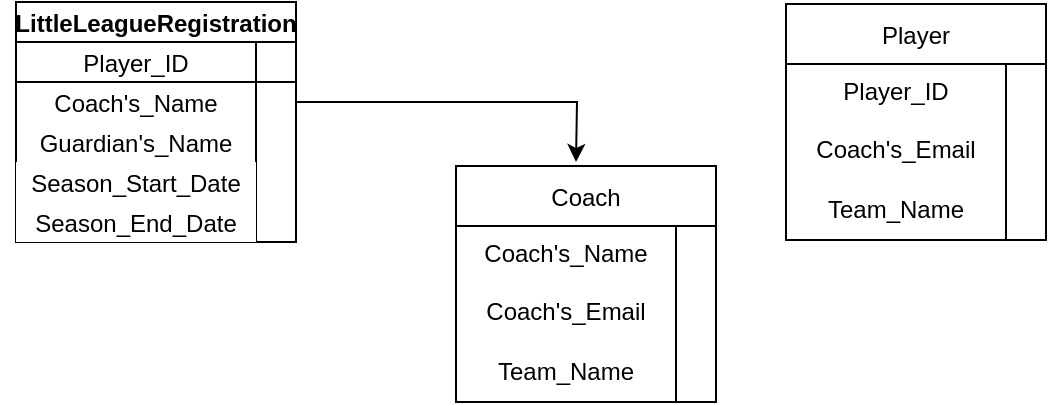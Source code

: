 <mxfile version="21.2.1" type="github">
  <diagram id="R2lEEEUBdFMjLlhIrx00" name="Page-1">
    <mxGraphModel dx="1393" dy="758" grid="1" gridSize="10" guides="1" tooltips="1" connect="1" arrows="1" fold="1" page="1" pageScale="1" pageWidth="850" pageHeight="1100" math="0" shadow="0" extFonts="Permanent Marker^https://fonts.googleapis.com/css?family=Permanent+Marker">
      <root>
        <mxCell id="0" />
        <mxCell id="1" parent="0" />
        <mxCell id="C-vyLk0tnHw3VtMMgP7b-23" value="LittleLeagueRegistration" style="shape=table;startSize=20;container=1;collapsible=1;childLayout=tableLayout;fixedRows=1;rowLines=0;fontStyle=1;align=center;resizeLast=1;" parent="1" vertex="1">
          <mxGeometry x="40" y="120" width="140" height="120" as="geometry" />
        </mxCell>
        <mxCell id="C-vyLk0tnHw3VtMMgP7b-24" value="" style="shape=partialRectangle;collapsible=0;dropTarget=0;pointerEvents=0;fillColor=none;points=[[0,0.5],[1,0.5]];portConstraint=eastwest;top=0;left=0;right=0;bottom=1;" parent="C-vyLk0tnHw3VtMMgP7b-23" vertex="1">
          <mxGeometry y="20" width="140" height="20" as="geometry" />
        </mxCell>
        <mxCell id="C-vyLk0tnHw3VtMMgP7b-25" value="Player_ID" style="shape=partialRectangle;overflow=hidden;connectable=0;fillColor=none;top=0;left=0;bottom=0;right=0;fontStyle=0;" parent="C-vyLk0tnHw3VtMMgP7b-24" vertex="1">
          <mxGeometry width="120" height="20" as="geometry">
            <mxRectangle width="120" height="20" as="alternateBounds" />
          </mxGeometry>
        </mxCell>
        <mxCell id="C-vyLk0tnHw3VtMMgP7b-26" value="" style="shape=partialRectangle;overflow=hidden;connectable=1;fillColor=none;top=0;left=0;bottom=0;right=0;align=center;spacingLeft=6;fontStyle=0;movable=1;resizable=1;rotatable=1;deletable=1;editable=1;locked=0;" parent="C-vyLk0tnHw3VtMMgP7b-24" vertex="1">
          <mxGeometry x="120" width="20" height="20" as="geometry">
            <mxRectangle width="20" height="20" as="alternateBounds" />
          </mxGeometry>
        </mxCell>
        <mxCell id="C-vyLk0tnHw3VtMMgP7b-27" value="" style="shape=partialRectangle;collapsible=0;dropTarget=0;pointerEvents=0;fillColor=none;points=[[0,0.5],[1,0.5]];portConstraint=eastwest;top=0;left=0;right=0;bottom=0;" parent="C-vyLk0tnHw3VtMMgP7b-23" vertex="1">
          <mxGeometry y="40" width="140" height="20" as="geometry" />
        </mxCell>
        <mxCell id="C-vyLk0tnHw3VtMMgP7b-28" value="Coach&#39;s_Name" style="shape=partialRectangle;overflow=hidden;connectable=0;fillColor=none;top=0;left=0;bottom=0;right=0;" parent="C-vyLk0tnHw3VtMMgP7b-27" vertex="1">
          <mxGeometry width="120" height="20" as="geometry">
            <mxRectangle width="120" height="20" as="alternateBounds" />
          </mxGeometry>
        </mxCell>
        <mxCell id="C-vyLk0tnHw3VtMMgP7b-29" value="" style="shape=partialRectangle;overflow=hidden;connectable=0;fillColor=none;top=0;left=0;bottom=0;right=0;align=left;spacingLeft=6;" parent="C-vyLk0tnHw3VtMMgP7b-27" vertex="1">
          <mxGeometry x="120" width="20" height="20" as="geometry">
            <mxRectangle width="20" height="20" as="alternateBounds" />
          </mxGeometry>
        </mxCell>
        <mxCell id="vaBw3bG3J3TwEu9WAiZt-2" style="shape=partialRectangle;collapsible=0;dropTarget=0;pointerEvents=0;fillColor=none;points=[[0,0.5],[1,0.5]];portConstraint=eastwest;top=0;left=0;right=0;bottom=0;" vertex="1" parent="C-vyLk0tnHw3VtMMgP7b-23">
          <mxGeometry y="60" width="140" height="20" as="geometry" />
        </mxCell>
        <mxCell id="vaBw3bG3J3TwEu9WAiZt-3" value="Guardian&#39;s_Name" style="shape=partialRectangle;overflow=hidden;connectable=0;fillColor=none;top=0;left=0;bottom=0;right=0;" vertex="1" parent="vaBw3bG3J3TwEu9WAiZt-2">
          <mxGeometry width="120" height="20" as="geometry">
            <mxRectangle width="120" height="20" as="alternateBounds" />
          </mxGeometry>
        </mxCell>
        <mxCell id="vaBw3bG3J3TwEu9WAiZt-4" style="shape=partialRectangle;overflow=hidden;connectable=0;fillColor=none;top=0;left=0;bottom=0;right=0;align=left;spacingLeft=6;" vertex="1" parent="vaBw3bG3J3TwEu9WAiZt-2">
          <mxGeometry x="120" width="20" height="20" as="geometry">
            <mxRectangle width="20" height="20" as="alternateBounds" />
          </mxGeometry>
        </mxCell>
        <mxCell id="vaBw3bG3J3TwEu9WAiZt-5" style="shape=partialRectangle;collapsible=0;dropTarget=0;pointerEvents=0;fillColor=none;points=[[0,0.5],[1,0.5]];portConstraint=eastwest;top=0;left=0;right=0;bottom=0;" vertex="1" parent="C-vyLk0tnHw3VtMMgP7b-23">
          <mxGeometry y="80" width="140" height="20" as="geometry" />
        </mxCell>
        <mxCell id="vaBw3bG3J3TwEu9WAiZt-6" value="Season_Start_Date" style="shape=partialRectangle;overflow=hidden;connectable=1;top=0;left=0;bottom=0;right=0;movable=1;resizable=1;rotatable=1;deletable=1;editable=1;locked=0;strokeColor=default;strokeWidth=15;" vertex="1" parent="vaBw3bG3J3TwEu9WAiZt-5">
          <mxGeometry width="120" height="20" as="geometry">
            <mxRectangle width="120" height="20" as="alternateBounds" />
          </mxGeometry>
        </mxCell>
        <mxCell id="vaBw3bG3J3TwEu9WAiZt-7" style="shape=partialRectangle;overflow=hidden;connectable=0;fillColor=none;top=0;left=0;bottom=0;right=0;align=left;spacingLeft=6;" vertex="1" parent="vaBw3bG3J3TwEu9WAiZt-5">
          <mxGeometry x="120" width="20" height="20" as="geometry">
            <mxRectangle width="20" height="20" as="alternateBounds" />
          </mxGeometry>
        </mxCell>
        <mxCell id="vaBw3bG3J3TwEu9WAiZt-43" style="shape=partialRectangle;collapsible=0;dropTarget=0;pointerEvents=0;fillColor=none;points=[[0,0.5],[1,0.5]];portConstraint=eastwest;top=0;left=0;right=0;bottom=0;" vertex="1" parent="C-vyLk0tnHw3VtMMgP7b-23">
          <mxGeometry y="100" width="140" height="20" as="geometry" />
        </mxCell>
        <mxCell id="vaBw3bG3J3TwEu9WAiZt-44" value="Season_End_Date" style="shape=partialRectangle;overflow=hidden;connectable=1;top=0;left=0;bottom=0;right=0;movable=1;resizable=1;rotatable=1;deletable=1;editable=1;locked=0;strokeColor=default;strokeWidth=15;" vertex="1" parent="vaBw3bG3J3TwEu9WAiZt-43">
          <mxGeometry width="120" height="20" as="geometry">
            <mxRectangle width="120" height="20" as="alternateBounds" />
          </mxGeometry>
        </mxCell>
        <mxCell id="vaBw3bG3J3TwEu9WAiZt-45" style="shape=partialRectangle;overflow=hidden;connectable=0;fillColor=none;top=0;left=0;bottom=0;right=0;align=left;spacingLeft=6;" vertex="1" parent="vaBw3bG3J3TwEu9WAiZt-43">
          <mxGeometry x="120" width="20" height="20" as="geometry">
            <mxRectangle width="20" height="20" as="alternateBounds" />
          </mxGeometry>
        </mxCell>
        <mxCell id="vaBw3bG3J3TwEu9WAiZt-46" style="edgeStyle=orthogonalEdgeStyle;rounded=0;orthogonalLoop=1;jettySize=auto;html=1;exitX=1;exitY=0.5;exitDx=0;exitDy=0;" edge="1" parent="C-vyLk0tnHw3VtMMgP7b-23" source="vaBw3bG3J3TwEu9WAiZt-2" target="vaBw3bG3J3TwEu9WAiZt-2">
          <mxGeometry relative="1" as="geometry" />
        </mxCell>
        <mxCell id="vaBw3bG3J3TwEu9WAiZt-53" style="edgeStyle=orthogonalEdgeStyle;rounded=0;orthogonalLoop=1;jettySize=auto;html=1;exitX=1;exitY=0.5;exitDx=0;exitDy=0;" edge="1" parent="1" source="C-vyLk0tnHw3VtMMgP7b-27">
          <mxGeometry relative="1" as="geometry">
            <mxPoint x="320" y="200" as="targetPoint" />
          </mxGeometry>
        </mxCell>
        <mxCell id="vaBw3bG3J3TwEu9WAiZt-54" value="Coach" style="shape=table;startSize=30;container=1;collapsible=0;childLayout=tableLayout;fixedRows=1;rowLines=0;fontStyle=0;strokeColor=default;fontSize=12;" vertex="1" parent="1">
          <mxGeometry x="260" y="202" width="130" height="118" as="geometry" />
        </mxCell>
        <mxCell id="vaBw3bG3J3TwEu9WAiZt-55" value="" style="shape=tableRow;horizontal=0;startSize=0;swimlaneHead=0;swimlaneBody=0;top=0;left=0;bottom=0;right=0;collapsible=0;dropTarget=0;fillColor=none;points=[[0,0.5],[1,0.5]];portConstraint=eastwest;strokeColor=inherit;fontSize=16;" vertex="1" parent="vaBw3bG3J3TwEu9WAiZt-54">
          <mxGeometry y="30" width="130" height="28" as="geometry" />
        </mxCell>
        <mxCell id="vaBw3bG3J3TwEu9WAiZt-56" value="Coach&lt;font style=&quot;font-size: 12px;&quot;&gt;&#39;&lt;/font&gt;s_Name" style="shape=partialRectangle;html=1;whiteSpace=wrap;connectable=0;fillColor=none;top=0;left=0;bottom=0;right=0;overflow=hidden;pointerEvents=1;strokeColor=inherit;fontSize=12;" vertex="1" parent="vaBw3bG3J3TwEu9WAiZt-55">
          <mxGeometry width="110" height="28" as="geometry">
            <mxRectangle width="110" height="28" as="alternateBounds" />
          </mxGeometry>
        </mxCell>
        <mxCell id="vaBw3bG3J3TwEu9WAiZt-57" value="" style="shape=partialRectangle;html=1;whiteSpace=wrap;connectable=0;fillColor=none;top=0;left=0;bottom=0;right=0;align=left;spacingLeft=6;overflow=hidden;strokeColor=inherit;fontSize=14;" vertex="1" parent="vaBw3bG3J3TwEu9WAiZt-55">
          <mxGeometry x="110" width="20" height="28" as="geometry">
            <mxRectangle width="20" height="28" as="alternateBounds" />
          </mxGeometry>
        </mxCell>
        <mxCell id="vaBw3bG3J3TwEu9WAiZt-58" value="" style="shape=tableRow;horizontal=0;startSize=0;swimlaneHead=0;swimlaneBody=0;top=0;left=0;bottom=0;right=0;collapsible=0;dropTarget=0;fillColor=none;points=[[0,0.5],[1,0.5]];portConstraint=eastwest;strokeColor=inherit;fontSize=16;" vertex="1" parent="vaBw3bG3J3TwEu9WAiZt-54">
          <mxGeometry y="58" width="130" height="30" as="geometry" />
        </mxCell>
        <mxCell id="vaBw3bG3J3TwEu9WAiZt-59" value="Coach&#39;s_Email" style="shape=partialRectangle;html=1;whiteSpace=wrap;connectable=0;fillColor=none;top=0;left=0;bottom=0;right=0;overflow=hidden;strokeColor=inherit;fontSize=12;" vertex="1" parent="vaBw3bG3J3TwEu9WAiZt-58">
          <mxGeometry width="110" height="30" as="geometry">
            <mxRectangle width="110" height="30" as="alternateBounds" />
          </mxGeometry>
        </mxCell>
        <mxCell id="vaBw3bG3J3TwEu9WAiZt-60" value="" style="shape=partialRectangle;html=1;whiteSpace=wrap;connectable=0;fillColor=none;top=0;left=0;bottom=0;right=0;align=left;spacingLeft=6;overflow=hidden;strokeColor=inherit;fontSize=14;" vertex="1" parent="vaBw3bG3J3TwEu9WAiZt-58">
          <mxGeometry x="110" width="20" height="30" as="geometry">
            <mxRectangle width="20" height="30" as="alternateBounds" />
          </mxGeometry>
        </mxCell>
        <mxCell id="vaBw3bG3J3TwEu9WAiZt-61" value="" style="shape=tableRow;horizontal=0;startSize=0;swimlaneHead=0;swimlaneBody=0;top=0;left=0;bottom=0;right=0;collapsible=0;dropTarget=0;fillColor=none;points=[[0,0.5],[1,0.5]];portConstraint=eastwest;strokeColor=inherit;fontSize=16;" vertex="1" parent="vaBw3bG3J3TwEu9WAiZt-54">
          <mxGeometry y="88" width="130" height="30" as="geometry" />
        </mxCell>
        <mxCell id="vaBw3bG3J3TwEu9WAiZt-62" value="Team_Name" style="shape=partialRectangle;html=1;whiteSpace=wrap;connectable=0;fillColor=none;top=0;left=0;bottom=0;right=0;overflow=hidden;strokeColor=inherit;fontSize=12;" vertex="1" parent="vaBw3bG3J3TwEu9WAiZt-61">
          <mxGeometry width="110" height="30" as="geometry">
            <mxRectangle width="110" height="30" as="alternateBounds" />
          </mxGeometry>
        </mxCell>
        <mxCell id="vaBw3bG3J3TwEu9WAiZt-63" value="" style="shape=partialRectangle;html=1;whiteSpace=wrap;connectable=0;fillColor=none;top=0;left=0;bottom=0;right=0;align=left;spacingLeft=6;overflow=hidden;strokeColor=inherit;fontSize=14;" vertex="1" parent="vaBw3bG3J3TwEu9WAiZt-61">
          <mxGeometry x="110" width="20" height="30" as="geometry">
            <mxRectangle width="20" height="30" as="alternateBounds" />
          </mxGeometry>
        </mxCell>
        <mxCell id="vaBw3bG3J3TwEu9WAiZt-64" value="Player" style="shape=table;startSize=30;container=1;collapsible=0;childLayout=tableLayout;fixedRows=1;rowLines=0;fontStyle=0;strokeColor=default;fontSize=12;" vertex="1" parent="1">
          <mxGeometry x="425" y="121" width="130" height="118" as="geometry" />
        </mxCell>
        <mxCell id="vaBw3bG3J3TwEu9WAiZt-65" value="" style="shape=tableRow;horizontal=0;startSize=0;swimlaneHead=0;swimlaneBody=0;top=0;left=0;bottom=0;right=0;collapsible=0;dropTarget=0;fillColor=none;points=[[0,0.5],[1,0.5]];portConstraint=eastwest;strokeColor=inherit;fontSize=16;" vertex="1" parent="vaBw3bG3J3TwEu9WAiZt-64">
          <mxGeometry y="30" width="130" height="28" as="geometry" />
        </mxCell>
        <mxCell id="vaBw3bG3J3TwEu9WAiZt-66" value="&lt;font style=&quot;font-size: 12px;&quot;&gt;Player_ID&lt;/font&gt;" style="shape=partialRectangle;html=1;whiteSpace=wrap;connectable=0;fillColor=none;top=0;left=0;bottom=0;right=0;overflow=hidden;pointerEvents=1;strokeColor=inherit;fontSize=12;" vertex="1" parent="vaBw3bG3J3TwEu9WAiZt-65">
          <mxGeometry width="110" height="28" as="geometry">
            <mxRectangle width="110" height="28" as="alternateBounds" />
          </mxGeometry>
        </mxCell>
        <mxCell id="vaBw3bG3J3TwEu9WAiZt-67" value="" style="shape=partialRectangle;html=1;whiteSpace=wrap;connectable=0;fillColor=none;top=0;left=0;bottom=0;right=0;align=left;spacingLeft=6;overflow=hidden;strokeColor=inherit;fontSize=14;" vertex="1" parent="vaBw3bG3J3TwEu9WAiZt-65">
          <mxGeometry x="110" width="20" height="28" as="geometry">
            <mxRectangle width="20" height="28" as="alternateBounds" />
          </mxGeometry>
        </mxCell>
        <mxCell id="vaBw3bG3J3TwEu9WAiZt-68" value="" style="shape=tableRow;horizontal=0;startSize=0;swimlaneHead=0;swimlaneBody=0;top=0;left=0;bottom=0;right=0;collapsible=0;dropTarget=0;fillColor=none;points=[[0,0.5],[1,0.5]];portConstraint=eastwest;strokeColor=inherit;fontSize=16;" vertex="1" parent="vaBw3bG3J3TwEu9WAiZt-64">
          <mxGeometry y="58" width="130" height="30" as="geometry" />
        </mxCell>
        <mxCell id="vaBw3bG3J3TwEu9WAiZt-69" value="Coach&#39;s_Email" style="shape=partialRectangle;html=1;whiteSpace=wrap;connectable=0;fillColor=none;top=0;left=0;bottom=0;right=0;overflow=hidden;strokeColor=inherit;fontSize=12;" vertex="1" parent="vaBw3bG3J3TwEu9WAiZt-68">
          <mxGeometry width="110" height="30" as="geometry">
            <mxRectangle width="110" height="30" as="alternateBounds" />
          </mxGeometry>
        </mxCell>
        <mxCell id="vaBw3bG3J3TwEu9WAiZt-70" value="" style="shape=partialRectangle;html=1;whiteSpace=wrap;connectable=0;fillColor=none;top=0;left=0;bottom=0;right=0;align=left;spacingLeft=6;overflow=hidden;strokeColor=inherit;fontSize=14;" vertex="1" parent="vaBw3bG3J3TwEu9WAiZt-68">
          <mxGeometry x="110" width="20" height="30" as="geometry">
            <mxRectangle width="20" height="30" as="alternateBounds" />
          </mxGeometry>
        </mxCell>
        <mxCell id="vaBw3bG3J3TwEu9WAiZt-71" value="" style="shape=tableRow;horizontal=0;startSize=0;swimlaneHead=0;swimlaneBody=0;top=0;left=0;bottom=0;right=0;collapsible=0;dropTarget=0;fillColor=none;points=[[0,0.5],[1,0.5]];portConstraint=eastwest;strokeColor=inherit;fontSize=16;" vertex="1" parent="vaBw3bG3J3TwEu9WAiZt-64">
          <mxGeometry y="88" width="130" height="30" as="geometry" />
        </mxCell>
        <mxCell id="vaBw3bG3J3TwEu9WAiZt-72" value="Team_Name" style="shape=partialRectangle;html=1;whiteSpace=wrap;connectable=0;fillColor=none;top=0;left=0;bottom=0;right=0;overflow=hidden;strokeColor=inherit;fontSize=12;" vertex="1" parent="vaBw3bG3J3TwEu9WAiZt-71">
          <mxGeometry width="110" height="30" as="geometry">
            <mxRectangle width="110" height="30" as="alternateBounds" />
          </mxGeometry>
        </mxCell>
        <mxCell id="vaBw3bG3J3TwEu9WAiZt-73" value="" style="shape=partialRectangle;html=1;whiteSpace=wrap;connectable=0;fillColor=none;top=0;left=0;bottom=0;right=0;align=left;spacingLeft=6;overflow=hidden;strokeColor=inherit;fontSize=14;" vertex="1" parent="vaBw3bG3J3TwEu9WAiZt-71">
          <mxGeometry x="110" width="20" height="30" as="geometry">
            <mxRectangle width="20" height="30" as="alternateBounds" />
          </mxGeometry>
        </mxCell>
      </root>
    </mxGraphModel>
  </diagram>
</mxfile>
